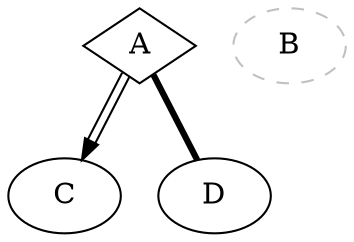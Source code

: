 digraph test9223372036854775808 {

  A [shape=diamond]
  B [style=dashed, color=grey]
  A -> C [color="black:invis:black"]
  A -> D [penwidth=3, arrowhead=none]

}
